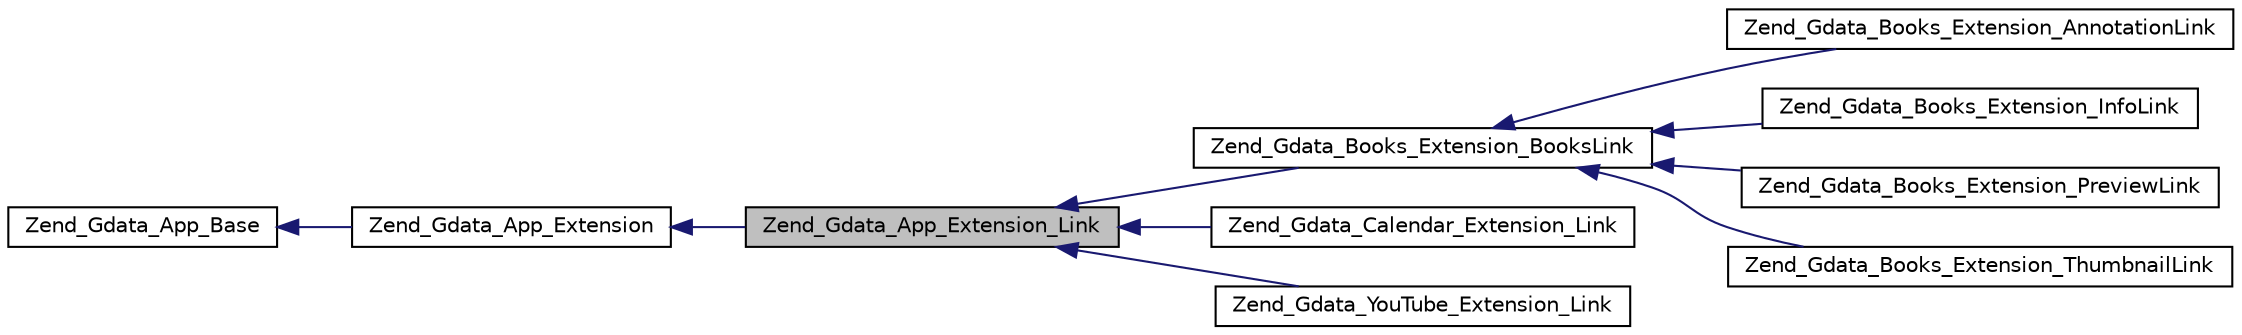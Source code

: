 digraph G
{
  edge [fontname="Helvetica",fontsize="10",labelfontname="Helvetica",labelfontsize="10"];
  node [fontname="Helvetica",fontsize="10",shape=record];
  rankdir="LR";
  Node1 [label="Zend_Gdata_App_Extension_Link",height=0.2,width=0.4,color="black", fillcolor="grey75", style="filled" fontcolor="black"];
  Node2 -> Node1 [dir="back",color="midnightblue",fontsize="10",style="solid",fontname="Helvetica"];
  Node2 [label="Zend_Gdata_App_Extension",height=0.2,width=0.4,color="black", fillcolor="white", style="filled",URL="$class_zend___gdata___app___extension.html"];
  Node3 -> Node2 [dir="back",color="midnightblue",fontsize="10",style="solid",fontname="Helvetica"];
  Node3 [label="Zend_Gdata_App_Base",height=0.2,width=0.4,color="black", fillcolor="white", style="filled",URL="$class_zend___gdata___app___base.html"];
  Node1 -> Node4 [dir="back",color="midnightblue",fontsize="10",style="solid",fontname="Helvetica"];
  Node4 [label="Zend_Gdata_Books_Extension_BooksLink",height=0.2,width=0.4,color="black", fillcolor="white", style="filled",URL="$class_zend___gdata___books___extension___books_link.html"];
  Node4 -> Node5 [dir="back",color="midnightblue",fontsize="10",style="solid",fontname="Helvetica"];
  Node5 [label="Zend_Gdata_Books_Extension_AnnotationLink",height=0.2,width=0.4,color="black", fillcolor="white", style="filled",URL="$class_zend___gdata___books___extension___annotation_link.html"];
  Node4 -> Node6 [dir="back",color="midnightblue",fontsize="10",style="solid",fontname="Helvetica"];
  Node6 [label="Zend_Gdata_Books_Extension_InfoLink",height=0.2,width=0.4,color="black", fillcolor="white", style="filled",URL="$class_zend___gdata___books___extension___info_link.html"];
  Node4 -> Node7 [dir="back",color="midnightblue",fontsize="10",style="solid",fontname="Helvetica"];
  Node7 [label="Zend_Gdata_Books_Extension_PreviewLink",height=0.2,width=0.4,color="black", fillcolor="white", style="filled",URL="$class_zend___gdata___books___extension___preview_link.html"];
  Node4 -> Node8 [dir="back",color="midnightblue",fontsize="10",style="solid",fontname="Helvetica"];
  Node8 [label="Zend_Gdata_Books_Extension_ThumbnailLink",height=0.2,width=0.4,color="black", fillcolor="white", style="filled",URL="$class_zend___gdata___books___extension___thumbnail_link.html"];
  Node1 -> Node9 [dir="back",color="midnightblue",fontsize="10",style="solid",fontname="Helvetica"];
  Node9 [label="Zend_Gdata_Calendar_Extension_Link",height=0.2,width=0.4,color="black", fillcolor="white", style="filled",URL="$class_zend___gdata___calendar___extension___link.html"];
  Node1 -> Node10 [dir="back",color="midnightblue",fontsize="10",style="solid",fontname="Helvetica"];
  Node10 [label="Zend_Gdata_YouTube_Extension_Link",height=0.2,width=0.4,color="black", fillcolor="white", style="filled",URL="$class_zend___gdata___you_tube___extension___link.html"];
}
